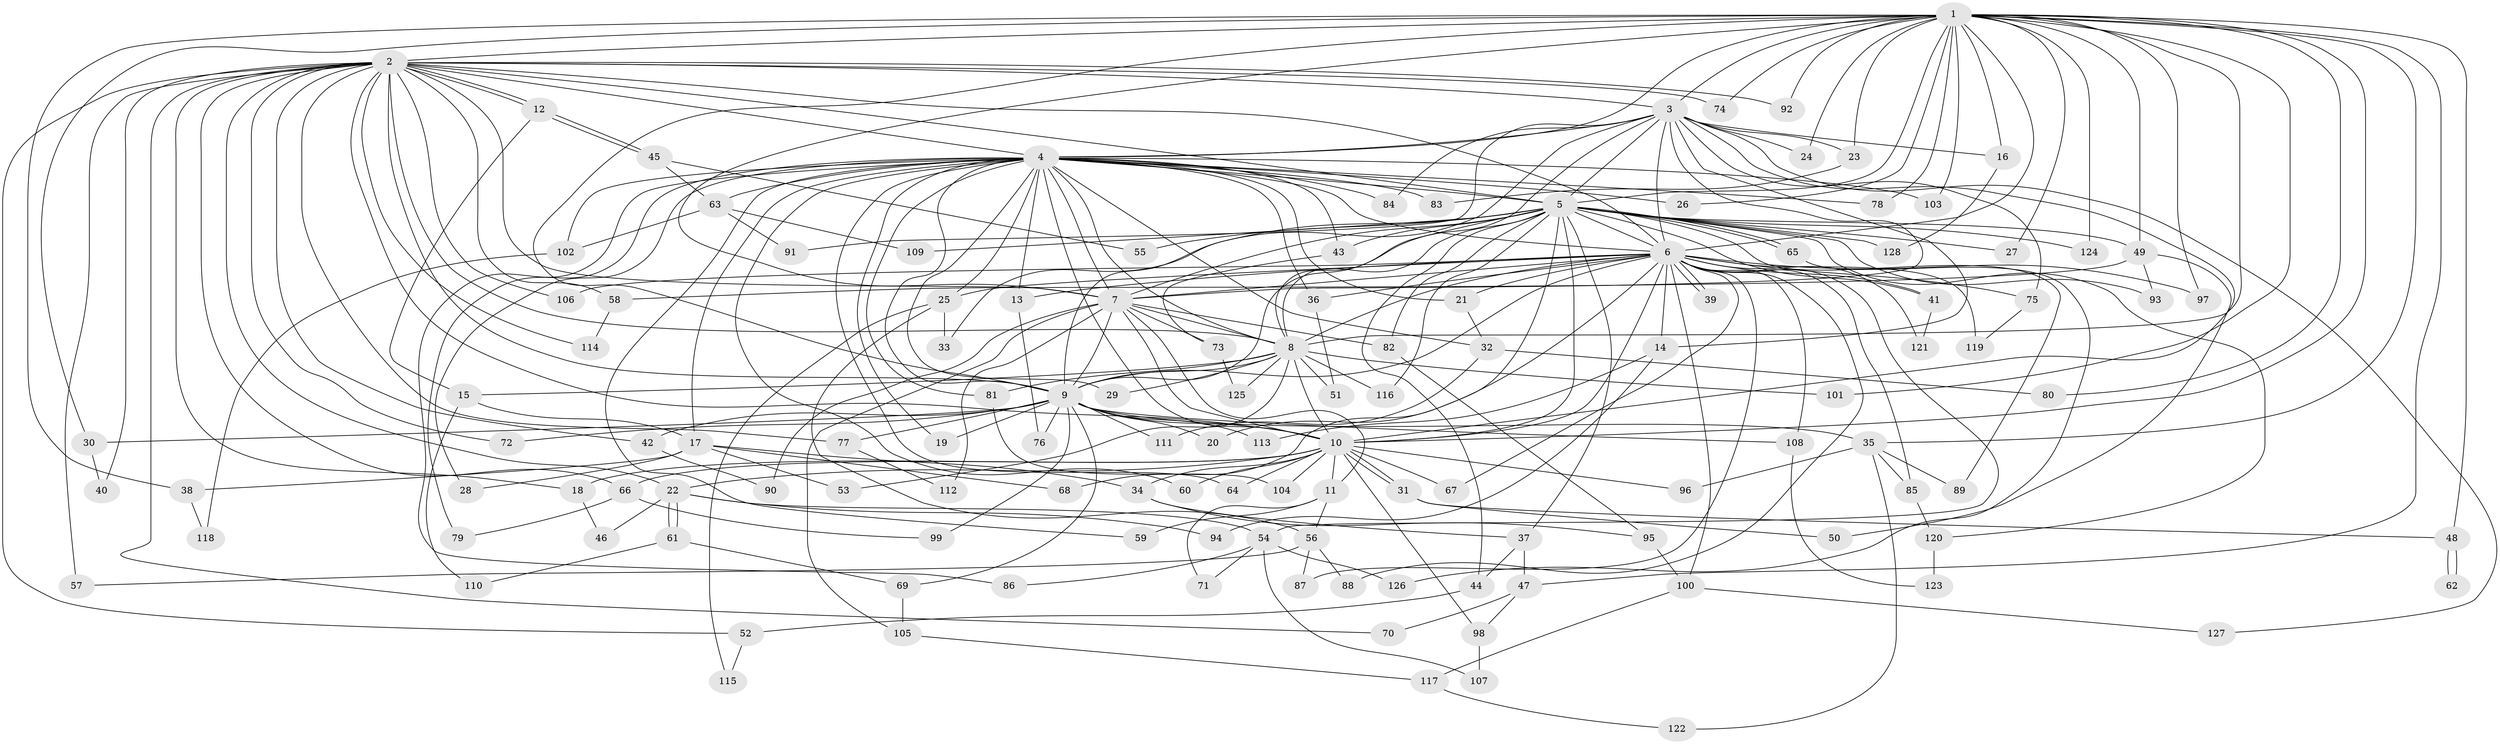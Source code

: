 // Generated by graph-tools (version 1.1) at 2025/34/03/09/25 02:34:59]
// undirected, 128 vertices, 281 edges
graph export_dot {
graph [start="1"]
  node [color=gray90,style=filled];
  1;
  2;
  3;
  4;
  5;
  6;
  7;
  8;
  9;
  10;
  11;
  12;
  13;
  14;
  15;
  16;
  17;
  18;
  19;
  20;
  21;
  22;
  23;
  24;
  25;
  26;
  27;
  28;
  29;
  30;
  31;
  32;
  33;
  34;
  35;
  36;
  37;
  38;
  39;
  40;
  41;
  42;
  43;
  44;
  45;
  46;
  47;
  48;
  49;
  50;
  51;
  52;
  53;
  54;
  55;
  56;
  57;
  58;
  59;
  60;
  61;
  62;
  63;
  64;
  65;
  66;
  67;
  68;
  69;
  70;
  71;
  72;
  73;
  74;
  75;
  76;
  77;
  78;
  79;
  80;
  81;
  82;
  83;
  84;
  85;
  86;
  87;
  88;
  89;
  90;
  91;
  92;
  93;
  94;
  95;
  96;
  97;
  98;
  99;
  100;
  101;
  102;
  103;
  104;
  105;
  106;
  107;
  108;
  109;
  110;
  111;
  112;
  113;
  114;
  115;
  116;
  117;
  118;
  119;
  120;
  121;
  122;
  123;
  124;
  125;
  126;
  127;
  128;
  1 -- 2;
  1 -- 3;
  1 -- 4;
  1 -- 5;
  1 -- 6;
  1 -- 7;
  1 -- 8;
  1 -- 9;
  1 -- 10;
  1 -- 16;
  1 -- 23;
  1 -- 24;
  1 -- 26;
  1 -- 27;
  1 -- 30;
  1 -- 35;
  1 -- 38;
  1 -- 47;
  1 -- 48;
  1 -- 49;
  1 -- 74;
  1 -- 78;
  1 -- 80;
  1 -- 92;
  1 -- 97;
  1 -- 101;
  1 -- 103;
  1 -- 124;
  2 -- 3;
  2 -- 4;
  2 -- 5;
  2 -- 6;
  2 -- 7;
  2 -- 8;
  2 -- 9;
  2 -- 10;
  2 -- 12;
  2 -- 12;
  2 -- 18;
  2 -- 22;
  2 -- 40;
  2 -- 42;
  2 -- 52;
  2 -- 57;
  2 -- 58;
  2 -- 66;
  2 -- 70;
  2 -- 72;
  2 -- 74;
  2 -- 77;
  2 -- 92;
  2 -- 106;
  2 -- 114;
  3 -- 4;
  3 -- 5;
  3 -- 6;
  3 -- 7;
  3 -- 8;
  3 -- 9;
  3 -- 10;
  3 -- 14;
  3 -- 16;
  3 -- 23;
  3 -- 24;
  3 -- 75;
  3 -- 84;
  3 -- 91;
  3 -- 127;
  4 -- 5;
  4 -- 6;
  4 -- 7;
  4 -- 8;
  4 -- 9;
  4 -- 10;
  4 -- 13;
  4 -- 17;
  4 -- 19;
  4 -- 21;
  4 -- 25;
  4 -- 26;
  4 -- 28;
  4 -- 29;
  4 -- 32;
  4 -- 36;
  4 -- 43;
  4 -- 59;
  4 -- 60;
  4 -- 63;
  4 -- 64;
  4 -- 78;
  4 -- 79;
  4 -- 81;
  4 -- 83;
  4 -- 84;
  4 -- 86;
  4 -- 102;
  4 -- 103;
  5 -- 6;
  5 -- 7;
  5 -- 8;
  5 -- 9;
  5 -- 10;
  5 -- 27;
  5 -- 33;
  5 -- 37;
  5 -- 41;
  5 -- 43;
  5 -- 44;
  5 -- 49;
  5 -- 55;
  5 -- 65;
  5 -- 65;
  5 -- 68;
  5 -- 82;
  5 -- 89;
  5 -- 93;
  5 -- 109;
  5 -- 116;
  5 -- 120;
  5 -- 124;
  5 -- 128;
  6 -- 7;
  6 -- 8;
  6 -- 9;
  6 -- 10;
  6 -- 13;
  6 -- 14;
  6 -- 20;
  6 -- 21;
  6 -- 25;
  6 -- 36;
  6 -- 39;
  6 -- 39;
  6 -- 41;
  6 -- 54;
  6 -- 67;
  6 -- 75;
  6 -- 85;
  6 -- 87;
  6 -- 88;
  6 -- 97;
  6 -- 100;
  6 -- 106;
  6 -- 108;
  6 -- 119;
  6 -- 121;
  7 -- 8;
  7 -- 9;
  7 -- 10;
  7 -- 11;
  7 -- 73;
  7 -- 82;
  7 -- 90;
  7 -- 105;
  7 -- 112;
  8 -- 9;
  8 -- 10;
  8 -- 15;
  8 -- 29;
  8 -- 51;
  8 -- 53;
  8 -- 81;
  8 -- 101;
  8 -- 116;
  8 -- 125;
  9 -- 10;
  9 -- 19;
  9 -- 20;
  9 -- 30;
  9 -- 35;
  9 -- 42;
  9 -- 69;
  9 -- 72;
  9 -- 76;
  9 -- 77;
  9 -- 99;
  9 -- 108;
  9 -- 111;
  9 -- 113;
  10 -- 11;
  10 -- 18;
  10 -- 22;
  10 -- 31;
  10 -- 31;
  10 -- 34;
  10 -- 60;
  10 -- 64;
  10 -- 66;
  10 -- 67;
  10 -- 96;
  10 -- 98;
  10 -- 104;
  11 -- 56;
  11 -- 59;
  11 -- 71;
  12 -- 15;
  12 -- 45;
  12 -- 45;
  13 -- 76;
  14 -- 94;
  14 -- 113;
  15 -- 17;
  15 -- 110;
  16 -- 128;
  17 -- 28;
  17 -- 34;
  17 -- 38;
  17 -- 53;
  17 -- 68;
  18 -- 46;
  21 -- 32;
  22 -- 46;
  22 -- 54;
  22 -- 61;
  22 -- 61;
  22 -- 94;
  23 -- 83;
  25 -- 33;
  25 -- 56;
  25 -- 115;
  30 -- 40;
  31 -- 48;
  31 -- 50;
  32 -- 80;
  32 -- 111;
  34 -- 37;
  34 -- 95;
  35 -- 85;
  35 -- 89;
  35 -- 96;
  35 -- 122;
  36 -- 51;
  37 -- 44;
  37 -- 47;
  38 -- 118;
  41 -- 121;
  42 -- 90;
  43 -- 73;
  44 -- 52;
  45 -- 55;
  45 -- 63;
  47 -- 70;
  47 -- 98;
  48 -- 62;
  48 -- 62;
  49 -- 50;
  49 -- 58;
  49 -- 93;
  52 -- 115;
  54 -- 71;
  54 -- 86;
  54 -- 107;
  54 -- 126;
  56 -- 57;
  56 -- 87;
  56 -- 88;
  58 -- 114;
  61 -- 69;
  61 -- 110;
  63 -- 91;
  63 -- 102;
  63 -- 109;
  65 -- 126;
  66 -- 79;
  66 -- 99;
  69 -- 105;
  73 -- 125;
  75 -- 119;
  77 -- 112;
  81 -- 104;
  82 -- 95;
  85 -- 120;
  95 -- 100;
  98 -- 107;
  100 -- 117;
  100 -- 127;
  102 -- 118;
  105 -- 117;
  108 -- 123;
  117 -- 122;
  120 -- 123;
}
